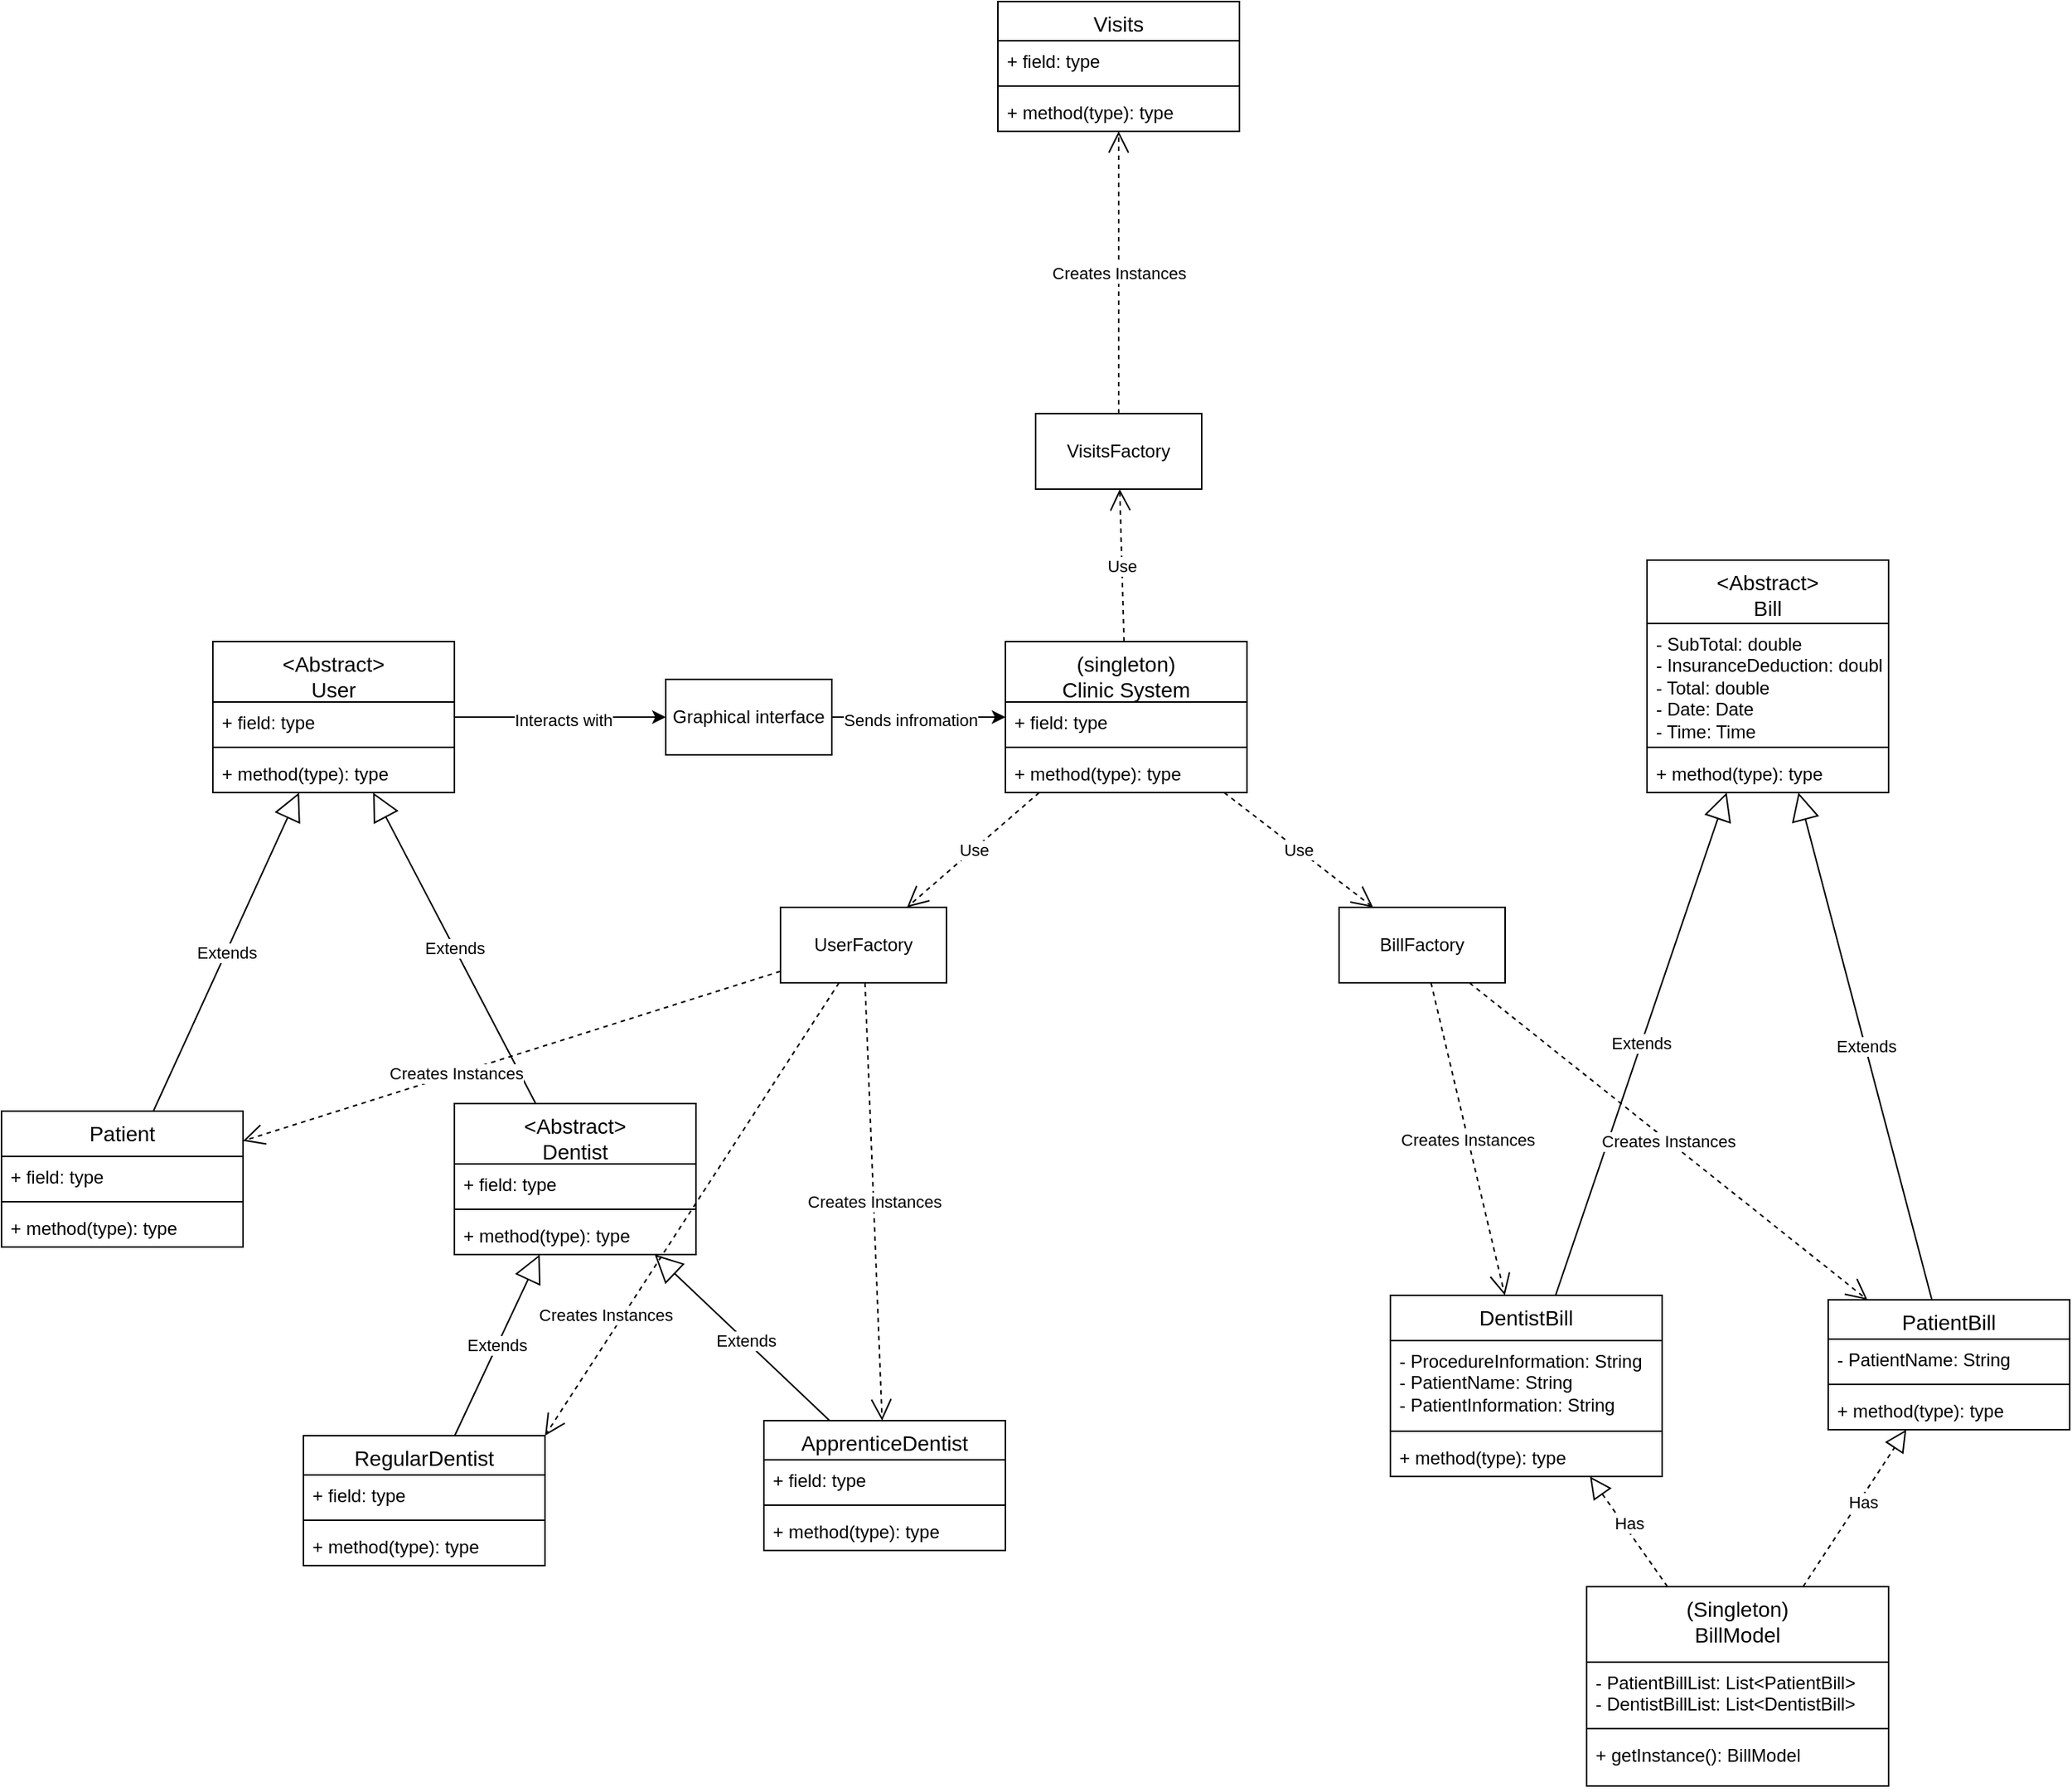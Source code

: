 <mxfile version="24.7.17">
  <diagram name="Page-1" id="8s5oLE1Z0GcfSDE4dLky">
    <mxGraphModel dx="3281" dy="2106" grid="1" gridSize="10" guides="1" tooltips="1" connect="1" arrows="1" fold="1" page="1" pageScale="1" pageWidth="850" pageHeight="1100" math="0" shadow="0">
      <root>
        <mxCell id="0" />
        <mxCell id="1" parent="0" />
        <mxCell id="pqmTklV9wrv48R-2xuU0-13" value="Extends" style="endArrow=block;endSize=16;endFill=0;html=1;rounded=0;" edge="1" parent="1" source="pqmTklV9wrv48R-2xuU0-97" target="pqmTklV9wrv48R-2xuU0-89">
          <mxGeometry width="160" relative="1" as="geometry">
            <mxPoint x="-149" y="87" as="sourcePoint" />
            <mxPoint x="-40.204" y="-102" as="targetPoint" />
          </mxGeometry>
        </mxCell>
        <mxCell id="pqmTklV9wrv48R-2xuU0-14" value="Extends" style="endArrow=block;endSize=16;endFill=0;html=1;rounded=0;" edge="1" parent="1" source="pqmTklV9wrv48R-2xuU0-93" target="pqmTklV9wrv48R-2xuU0-89">
          <mxGeometry width="160" relative="1" as="geometry">
            <mxPoint x="123.361" y="87" as="sourcePoint" />
            <mxPoint x="26.01" y="-102" as="targetPoint" />
          </mxGeometry>
        </mxCell>
        <mxCell id="pqmTklV9wrv48R-2xuU0-19" value="Extends" style="endArrow=block;endSize=16;endFill=0;html=1;rounded=0;" edge="1" parent="1" source="pqmTklV9wrv48R-2xuU0-83" target="pqmTklV9wrv48R-2xuU0-93">
          <mxGeometry width="160" relative="1" as="geometry">
            <mxPoint x="61.549" y="353" as="sourcePoint" />
            <mxPoint x="137.878" y="207" as="targetPoint" />
          </mxGeometry>
        </mxCell>
        <mxCell id="pqmTklV9wrv48R-2xuU0-20" value="Extends" style="endArrow=block;endSize=16;endFill=0;html=1;rounded=0;exitX=0.296;exitY=0.042;exitDx=0;exitDy=0;exitPerimeter=0;" edge="1" parent="1" source="pqmTklV9wrv48R-2xuU0-79" target="pqmTklV9wrv48R-2xuU0-93">
          <mxGeometry width="160" relative="1" as="geometry">
            <mxPoint x="290" y="360" as="sourcePoint" />
            <mxPoint x="199.456" y="207" as="targetPoint" />
          </mxGeometry>
        </mxCell>
        <mxCell id="pqmTklV9wrv48R-2xuU0-25" value="Extends" style="endArrow=block;endSize=16;endFill=0;html=1;rounded=0;" edge="1" parent="1">
          <mxGeometry width="160" relative="1" as="geometry">
            <mxPoint x="789.426" y="207" as="sourcePoint" />
            <mxPoint x="902.787" y="-126" as="targetPoint" />
          </mxGeometry>
        </mxCell>
        <mxCell id="pqmTklV9wrv48R-2xuU0-26" value="Extends" style="endArrow=block;endSize=16;endFill=0;html=1;rounded=0;" edge="1" parent="1" source="pqmTklV9wrv48R-2xuU0-61" target="pqmTklV9wrv48R-2xuU0-65">
          <mxGeometry width="160" relative="1" as="geometry">
            <mxPoint x="1059.355" y="211" as="sourcePoint" />
            <mxPoint x="932.613" y="-100" as="targetPoint" />
          </mxGeometry>
        </mxCell>
        <mxCell id="pqmTklV9wrv48R-2xuU0-27" value="BillFactory" style="html=1;whiteSpace=wrap;" vertex="1" parent="1">
          <mxGeometry x="646" y="-50" width="110" height="50" as="geometry" />
        </mxCell>
        <mxCell id="pqmTklV9wrv48R-2xuU0-28" value="UserFactory" style="html=1;whiteSpace=wrap;" vertex="1" parent="1">
          <mxGeometry x="276" y="-50" width="110" height="50" as="geometry" />
        </mxCell>
        <mxCell id="pqmTklV9wrv48R-2xuU0-29" value="Use" style="endArrow=open;endSize=12;dashed=1;html=1;rounded=0;" edge="1" parent="1" source="pqmTklV9wrv48R-2xuU0-73" target="pqmTklV9wrv48R-2xuU0-27">
          <mxGeometry width="160" relative="1" as="geometry">
            <mxPoint x="580" y="-107.473" as="sourcePoint" />
            <mxPoint x="484" y="40" as="targetPoint" />
          </mxGeometry>
        </mxCell>
        <mxCell id="pqmTklV9wrv48R-2xuU0-30" value="Use" style="endArrow=open;endSize=12;dashed=1;html=1;rounded=0;" edge="1" parent="1" source="pqmTklV9wrv48R-2xuU0-73" target="pqmTklV9wrv48R-2xuU0-28">
          <mxGeometry width="160" relative="1" as="geometry">
            <mxPoint x="425.985" y="-102" as="sourcePoint" />
            <mxPoint x="738" y="33" as="targetPoint" />
          </mxGeometry>
        </mxCell>
        <mxCell id="pqmTklV9wrv48R-2xuU0-31" value="VisitsFactory" style="html=1;whiteSpace=wrap;" vertex="1" parent="1">
          <mxGeometry x="445" y="-377" width="110" height="50" as="geometry" />
        </mxCell>
        <mxCell id="pqmTklV9wrv48R-2xuU0-32" value="Use" style="endArrow=open;endSize=12;dashed=1;html=1;rounded=0;" edge="1" parent="1" source="pqmTklV9wrv48R-2xuU0-73" target="pqmTklV9wrv48R-2xuU0-31">
          <mxGeometry width="160" relative="1" as="geometry">
            <mxPoint x="500" y="-222" as="sourcePoint" />
            <mxPoint x="735" y="21" as="targetPoint" />
          </mxGeometry>
        </mxCell>
        <mxCell id="pqmTklV9wrv48R-2xuU0-33" value="Creates Instances" style="endArrow=open;endSize=12;dashed=1;html=1;rounded=0;" edge="1" parent="1" source="pqmTklV9wrv48R-2xuU0-31" target="pqmTklV9wrv48R-2xuU0-69">
          <mxGeometry width="160" relative="1" as="geometry">
            <mxPoint x="571" y="-151" as="sourcePoint" />
            <mxPoint x="500" y="-542" as="targetPoint" />
          </mxGeometry>
        </mxCell>
        <mxCell id="pqmTklV9wrv48R-2xuU0-34" value="Creates Instances" style="endArrow=open;endSize=12;dashed=1;html=1;rounded=0;" edge="1" parent="1" source="pqmTklV9wrv48R-2xuU0-27" target="pqmTklV9wrv48R-2xuU0-57">
          <mxGeometry width="160" relative="1" as="geometry">
            <mxPoint x="571" y="-306" as="sourcePoint" />
            <mxPoint x="759.421" y="200" as="targetPoint" />
          </mxGeometry>
        </mxCell>
        <mxCell id="pqmTklV9wrv48R-2xuU0-35" value="Creates Instances" style="endArrow=open;endSize=12;dashed=1;html=1;rounded=0;" edge="1" parent="1" source="pqmTklV9wrv48R-2xuU0-27" target="pqmTklV9wrv48R-2xuU0-61">
          <mxGeometry width="160" relative="1" as="geometry">
            <mxPoint x="778" y="71" as="sourcePoint" />
            <mxPoint x="1005.568" y="211" as="targetPoint" />
          </mxGeometry>
        </mxCell>
        <mxCell id="pqmTklV9wrv48R-2xuU0-36" value="Creates Instances" style="endArrow=open;endSize=12;dashed=1;html=1;rounded=0;" edge="1" parent="1" source="pqmTklV9wrv48R-2xuU0-28" target="pqmTklV9wrv48R-2xuU0-97">
          <mxGeometry x="0.209" width="160" relative="1" as="geometry">
            <mxPoint x="778" y="71" as="sourcePoint" />
            <mxPoint x="-98" y="119.967" as="targetPoint" />
            <mxPoint as="offset" />
          </mxGeometry>
        </mxCell>
        <mxCell id="pqmTklV9wrv48R-2xuU0-37" value="Creates Instances" style="endArrow=open;endSize=12;dashed=1;html=1;rounded=0;entryX=1;entryY=0;entryDx=0;entryDy=0;" edge="1" parent="1" source="pqmTklV9wrv48R-2xuU0-28" target="pqmTklV9wrv48R-2xuU0-83">
          <mxGeometry x="0.503" y="-10" width="160" relative="1" as="geometry">
            <mxPoint x="354" y="71" as="sourcePoint" />
            <mxPoint x="72.959" y="353" as="targetPoint" />
            <mxPoint as="offset" />
          </mxGeometry>
        </mxCell>
        <mxCell id="pqmTklV9wrv48R-2xuU0-38" value="Creates Instances" style="endArrow=open;endSize=12;dashed=1;html=1;rounded=0;" edge="1" parent="1" source="pqmTklV9wrv48R-2xuU0-28" target="pqmTklV9wrv48R-2xuU0-79">
          <mxGeometry width="160" relative="1" as="geometry">
            <mxPoint x="395" y="71" as="sourcePoint" />
            <mxPoint x="327.548" y="353" as="targetPoint" />
          </mxGeometry>
        </mxCell>
        <mxCell id="pqmTklV9wrv48R-2xuU0-39" value="Graphical interface" style="html=1;whiteSpace=wrap;" vertex="1" parent="1">
          <mxGeometry x="200" y="-201" width="110" height="50" as="geometry" />
        </mxCell>
        <mxCell id="pqmTklV9wrv48R-2xuU0-41" value="" style="endArrow=classic;html=1;rounded=0;" edge="1" parent="1" source="pqmTklV9wrv48R-2xuU0-89" target="pqmTklV9wrv48R-2xuU0-39">
          <mxGeometry relative="1" as="geometry">
            <mxPoint x="73" y="-166.275" as="sourcePoint" />
            <mxPoint x="420" y="-200" as="targetPoint" />
          </mxGeometry>
        </mxCell>
        <mxCell id="pqmTklV9wrv48R-2xuU0-42" value="Label" style="edgeLabel;resizable=0;html=1;;align=center;verticalAlign=middle;" connectable="0" vertex="1" parent="pqmTklV9wrv48R-2xuU0-41">
          <mxGeometry relative="1" as="geometry" />
        </mxCell>
        <mxCell id="pqmTklV9wrv48R-2xuU0-43" value="Interacts with" style="edgeLabel;html=1;align=center;verticalAlign=middle;resizable=0;points=[];" vertex="1" connectable="0" parent="pqmTklV9wrv48R-2xuU0-41">
          <mxGeometry x="0.025" y="-2" relative="1" as="geometry">
            <mxPoint as="offset" />
          </mxGeometry>
        </mxCell>
        <mxCell id="pqmTklV9wrv48R-2xuU0-44" value="" style="endArrow=classic;html=1;rounded=0;" edge="1" parent="1" source="pqmTklV9wrv48R-2xuU0-39" target="pqmTklV9wrv48R-2xuU0-73">
          <mxGeometry width="50" height="50" relative="1" as="geometry">
            <mxPoint x="340" y="-170" as="sourcePoint" />
            <mxPoint x="420.0" y="-166.571" as="targetPoint" />
          </mxGeometry>
        </mxCell>
        <mxCell id="pqmTklV9wrv48R-2xuU0-45" value="Sends infromation" style="edgeLabel;html=1;align=center;verticalAlign=middle;resizable=0;points=[];" vertex="1" connectable="0" parent="pqmTklV9wrv48R-2xuU0-44">
          <mxGeometry x="-0.092" y="-2" relative="1" as="geometry">
            <mxPoint as="offset" />
          </mxGeometry>
        </mxCell>
        <mxCell id="pqmTklV9wrv48R-2xuU0-49" value="" style="endArrow=block;dashed=1;endFill=0;endSize=12;html=1;rounded=0;" edge="1" parent="1" source="pqmTklV9wrv48R-2xuU0-53" target="pqmTklV9wrv48R-2xuU0-57">
          <mxGeometry width="160" relative="1" as="geometry">
            <mxPoint x="730" y="370" as="sourcePoint" />
            <mxPoint x="814.32" y="320" as="targetPoint" />
          </mxGeometry>
        </mxCell>
        <mxCell id="pqmTklV9wrv48R-2xuU0-50" value="Has" style="edgeLabel;html=1;align=center;verticalAlign=middle;resizable=0;points=[];" vertex="1" connectable="0" parent="pqmTklV9wrv48R-2xuU0-49">
          <mxGeometry x="0.083" y="-3" relative="1" as="geometry">
            <mxPoint y="-1" as="offset" />
          </mxGeometry>
        </mxCell>
        <mxCell id="pqmTklV9wrv48R-2xuU0-51" value="" style="endArrow=block;dashed=1;endFill=0;endSize=12;html=1;rounded=0;" edge="1" parent="1" source="pqmTklV9wrv48R-2xuU0-53" target="pqmTklV9wrv48R-2xuU0-61">
          <mxGeometry width="160" relative="1" as="geometry">
            <mxPoint x="897" y="410" as="sourcePoint" />
            <mxPoint x="1029.769" y="331" as="targetPoint" />
          </mxGeometry>
        </mxCell>
        <mxCell id="pqmTklV9wrv48R-2xuU0-52" value="Has" style="edgeLabel;html=1;align=center;verticalAlign=middle;resizable=0;points=[];" vertex="1" connectable="0" parent="pqmTklV9wrv48R-2xuU0-51">
          <mxGeometry x="0.083" y="-3" relative="1" as="geometry">
            <mxPoint y="-1" as="offset" />
          </mxGeometry>
        </mxCell>
        <mxCell id="pqmTklV9wrv48R-2xuU0-53" value="&lt;div style=&quot;font-size: 14px; font-weight: 400; direction: ltr;&quot;&gt;(Singleton)&lt;/div&gt;&lt;div style=&quot;font-size: 14px; font-weight: 400; direction: ltr;&quot;&gt;BillModel&lt;/div&gt;" style="swimlane;fontStyle=1;align=center;verticalAlign=top;childLayout=stackLayout;horizontal=1;startSize=50;horizontalStack=0;resizeParent=1;resizeParentMax=0;resizeLast=0;collapsible=1;marginBottom=0;whiteSpace=wrap;html=1;" vertex="1" parent="1">
          <mxGeometry x="810" y="400" width="200" height="132" as="geometry" />
        </mxCell>
        <mxCell id="pqmTklV9wrv48R-2xuU0-54" value="&lt;span style=&quot;text-wrap: nowrap;&quot;&gt;- PatientBillList: List&amp;lt;PatientBill&amp;gt;&lt;/span&gt;&lt;div style=&quot;text-wrap: nowrap;&quot;&gt;- DentistBillList: List&amp;lt;DentistBill&amp;gt;&lt;/div&gt;" style="text;strokeColor=none;fillColor=none;align=left;verticalAlign=top;spacingLeft=4;spacingRight=4;overflow=hidden;rotatable=0;points=[[0,0.5],[1,0.5]];portConstraint=eastwest;whiteSpace=wrap;html=1;" vertex="1" parent="pqmTklV9wrv48R-2xuU0-53">
          <mxGeometry y="50" width="200" height="40" as="geometry" />
        </mxCell>
        <mxCell id="pqmTklV9wrv48R-2xuU0-55" value="" style="line;strokeWidth=1;fillColor=none;align=left;verticalAlign=middle;spacingTop=-1;spacingLeft=3;spacingRight=3;rotatable=0;labelPosition=right;points=[];portConstraint=eastwest;strokeColor=inherit;" vertex="1" parent="pqmTklV9wrv48R-2xuU0-53">
          <mxGeometry y="90" width="200" height="8" as="geometry" />
        </mxCell>
        <mxCell id="pqmTklV9wrv48R-2xuU0-56" value="+ getInstance(): BillModel" style="text;strokeColor=none;fillColor=none;align=left;verticalAlign=top;spacingLeft=4;spacingRight=4;overflow=hidden;rotatable=0;points=[[0,0.5],[1,0.5]];portConstraint=eastwest;whiteSpace=wrap;html=1;" vertex="1" parent="pqmTklV9wrv48R-2xuU0-53">
          <mxGeometry y="98" width="200" height="34" as="geometry" />
        </mxCell>
        <mxCell id="pqmTklV9wrv48R-2xuU0-57" value="&lt;div&gt;&lt;span style=&quot;font-size: 14px; font-weight: 400; background-color: initial;&quot;&gt;DentistBill&lt;/span&gt;&lt;/div&gt;" style="swimlane;fontStyle=1;align=center;verticalAlign=top;childLayout=stackLayout;horizontal=1;startSize=30;horizontalStack=0;resizeParent=1;resizeParentMax=0;resizeLast=0;collapsible=1;marginBottom=0;whiteSpace=wrap;html=1;" vertex="1" parent="1">
          <mxGeometry x="680" y="207" width="180" height="120" as="geometry" />
        </mxCell>
        <mxCell id="pqmTklV9wrv48R-2xuU0-58" value="&lt;span style=&quot;text-wrap: nowrap;&quot;&gt;- ProcedureInformation: String&lt;/span&gt;&lt;div style=&quot;text-wrap: nowrap;&quot;&gt;- PatientName: String&lt;/div&gt;&lt;div style=&quot;text-wrap: nowrap;&quot;&gt;- PatientInformation: String&lt;/div&gt;" style="text;strokeColor=none;fillColor=none;align=left;verticalAlign=top;spacingLeft=4;spacingRight=4;overflow=hidden;rotatable=0;points=[[0,0.5],[1,0.5]];portConstraint=eastwest;whiteSpace=wrap;html=1;" vertex="1" parent="pqmTklV9wrv48R-2xuU0-57">
          <mxGeometry y="30" width="180" height="56" as="geometry" />
        </mxCell>
        <mxCell id="pqmTklV9wrv48R-2xuU0-59" value="" style="line;strokeWidth=1;fillColor=none;align=left;verticalAlign=middle;spacingTop=-1;spacingLeft=3;spacingRight=3;rotatable=0;labelPosition=right;points=[];portConstraint=eastwest;strokeColor=inherit;" vertex="1" parent="pqmTklV9wrv48R-2xuU0-57">
          <mxGeometry y="86" width="180" height="8" as="geometry" />
        </mxCell>
        <mxCell id="pqmTklV9wrv48R-2xuU0-60" value="+ method(type): type" style="text;strokeColor=none;fillColor=none;align=left;verticalAlign=top;spacingLeft=4;spacingRight=4;overflow=hidden;rotatable=0;points=[[0,0.5],[1,0.5]];portConstraint=eastwest;whiteSpace=wrap;html=1;" vertex="1" parent="pqmTklV9wrv48R-2xuU0-57">
          <mxGeometry y="94" width="180" height="26" as="geometry" />
        </mxCell>
        <mxCell id="pqmTklV9wrv48R-2xuU0-61" value="&lt;span style=&quot;font-size: 14px; font-weight: 400;&quot;&gt;PatientBill&lt;/span&gt;" style="swimlane;fontStyle=1;align=center;verticalAlign=top;childLayout=stackLayout;horizontal=1;startSize=26;horizontalStack=0;resizeParent=1;resizeParentMax=0;resizeLast=0;collapsible=1;marginBottom=0;whiteSpace=wrap;html=1;" vertex="1" parent="1">
          <mxGeometry x="970" y="210" width="160" height="86" as="geometry" />
        </mxCell>
        <mxCell id="pqmTklV9wrv48R-2xuU0-62" value="&lt;span style=&quot;text-wrap: nowrap;&quot;&gt;- PatientName: String&lt;/span&gt;" style="text;strokeColor=none;fillColor=none;align=left;verticalAlign=top;spacingLeft=4;spacingRight=4;overflow=hidden;rotatable=0;points=[[0,0.5],[1,0.5]];portConstraint=eastwest;whiteSpace=wrap;html=1;" vertex="1" parent="pqmTklV9wrv48R-2xuU0-61">
          <mxGeometry y="26" width="160" height="26" as="geometry" />
        </mxCell>
        <mxCell id="pqmTklV9wrv48R-2xuU0-63" value="" style="line;strokeWidth=1;fillColor=none;align=left;verticalAlign=middle;spacingTop=-1;spacingLeft=3;spacingRight=3;rotatable=0;labelPosition=right;points=[];portConstraint=eastwest;strokeColor=inherit;" vertex="1" parent="pqmTklV9wrv48R-2xuU0-61">
          <mxGeometry y="52" width="160" height="8" as="geometry" />
        </mxCell>
        <mxCell id="pqmTklV9wrv48R-2xuU0-64" value="+ method(type): type" style="text;strokeColor=none;fillColor=none;align=left;verticalAlign=top;spacingLeft=4;spacingRight=4;overflow=hidden;rotatable=0;points=[[0,0.5],[1,0.5]];portConstraint=eastwest;whiteSpace=wrap;html=1;" vertex="1" parent="pqmTklV9wrv48R-2xuU0-61">
          <mxGeometry y="60" width="160" height="26" as="geometry" />
        </mxCell>
        <mxCell id="pqmTklV9wrv48R-2xuU0-65" value="&lt;div style=&quot;font-size: 14px; font-weight: 400; direction: ltr;&quot;&gt;&amp;lt;Abstract&amp;gt;&lt;/div&gt;&lt;div style=&quot;font-size: 14px; font-weight: 400; direction: ltr;&quot;&gt;Bill&lt;/div&gt;" style="swimlane;fontStyle=1;align=center;verticalAlign=top;childLayout=stackLayout;horizontal=1;startSize=42;horizontalStack=0;resizeParent=1;resizeParentMax=0;resizeLast=0;collapsible=1;marginBottom=0;whiteSpace=wrap;html=1;" vertex="1" parent="1">
          <mxGeometry x="850" y="-280" width="160" height="154" as="geometry" />
        </mxCell>
        <mxCell id="pqmTklV9wrv48R-2xuU0-66" value="&lt;span style=&quot;text-wrap: nowrap;&quot;&gt;- SubTotal: double&lt;/span&gt;&lt;div style=&quot;text-wrap: nowrap;&quot;&gt;- InsuranceDeduction: double&lt;/div&gt;&lt;div style=&quot;text-wrap: nowrap;&quot;&gt;- Total: double&lt;/div&gt;&lt;div style=&quot;text-wrap: nowrap;&quot;&gt;- Date: Date&lt;/div&gt;&lt;div style=&quot;text-wrap: nowrap;&quot;&gt;- Time: Time&lt;/div&gt;" style="text;strokeColor=none;fillColor=none;align=left;verticalAlign=top;spacingLeft=4;spacingRight=4;overflow=hidden;rotatable=0;points=[[0,0.5],[1,0.5]];portConstraint=eastwest;whiteSpace=wrap;html=1;" vertex="1" parent="pqmTklV9wrv48R-2xuU0-65">
          <mxGeometry y="42" width="160" height="78" as="geometry" />
        </mxCell>
        <mxCell id="pqmTklV9wrv48R-2xuU0-67" value="" style="line;strokeWidth=1;fillColor=none;align=left;verticalAlign=middle;spacingTop=-1;spacingLeft=3;spacingRight=3;rotatable=0;labelPosition=right;points=[];portConstraint=eastwest;strokeColor=inherit;" vertex="1" parent="pqmTklV9wrv48R-2xuU0-65">
          <mxGeometry y="120" width="160" height="8" as="geometry" />
        </mxCell>
        <mxCell id="pqmTklV9wrv48R-2xuU0-68" value="+ method(type): type" style="text;strokeColor=none;fillColor=none;align=left;verticalAlign=top;spacingLeft=4;spacingRight=4;overflow=hidden;rotatable=0;points=[[0,0.5],[1,0.5]];portConstraint=eastwest;whiteSpace=wrap;html=1;" vertex="1" parent="pqmTklV9wrv48R-2xuU0-65">
          <mxGeometry y="128" width="160" height="26" as="geometry" />
        </mxCell>
        <mxCell id="pqmTklV9wrv48R-2xuU0-69" value="&lt;span style=&quot;font-size: 14px; font-weight: 400;&quot;&gt;Visits&lt;/span&gt;" style="swimlane;fontStyle=1;align=center;verticalAlign=top;childLayout=stackLayout;horizontal=1;startSize=26;horizontalStack=0;resizeParent=1;resizeParentMax=0;resizeLast=0;collapsible=1;marginBottom=0;whiteSpace=wrap;html=1;" vertex="1" parent="1">
          <mxGeometry x="420" y="-650" width="160" height="86" as="geometry" />
        </mxCell>
        <mxCell id="pqmTklV9wrv48R-2xuU0-70" value="+ field: type" style="text;strokeColor=none;fillColor=none;align=left;verticalAlign=top;spacingLeft=4;spacingRight=4;overflow=hidden;rotatable=0;points=[[0,0.5],[1,0.5]];portConstraint=eastwest;whiteSpace=wrap;html=1;" vertex="1" parent="pqmTklV9wrv48R-2xuU0-69">
          <mxGeometry y="26" width="160" height="26" as="geometry" />
        </mxCell>
        <mxCell id="pqmTklV9wrv48R-2xuU0-71" value="" style="line;strokeWidth=1;fillColor=none;align=left;verticalAlign=middle;spacingTop=-1;spacingLeft=3;spacingRight=3;rotatable=0;labelPosition=right;points=[];portConstraint=eastwest;strokeColor=inherit;" vertex="1" parent="pqmTklV9wrv48R-2xuU0-69">
          <mxGeometry y="52" width="160" height="8" as="geometry" />
        </mxCell>
        <mxCell id="pqmTklV9wrv48R-2xuU0-72" value="+ method(type): type" style="text;strokeColor=none;fillColor=none;align=left;verticalAlign=top;spacingLeft=4;spacingRight=4;overflow=hidden;rotatable=0;points=[[0,0.5],[1,0.5]];portConstraint=eastwest;whiteSpace=wrap;html=1;" vertex="1" parent="pqmTklV9wrv48R-2xuU0-69">
          <mxGeometry y="60" width="160" height="26" as="geometry" />
        </mxCell>
        <mxCell id="pqmTklV9wrv48R-2xuU0-73" value="&lt;div style=&quot;font-size: 14px; font-weight: 400; direction: ltr;&quot;&gt;(singleton)&lt;span style=&quot;background-color: initial;&quot;&gt;&lt;br&gt;&lt;/span&gt;&lt;/div&gt;&lt;div style=&quot;font-size: 14px; font-weight: 400; direction: ltr;&quot;&gt;&lt;span style=&quot;background-color: initial;&quot;&gt;Clinic System&lt;/span&gt;&lt;/div&gt;" style="swimlane;fontStyle=1;align=center;verticalAlign=top;childLayout=stackLayout;horizontal=1;startSize=40;horizontalStack=0;resizeParent=1;resizeParentMax=0;resizeLast=0;collapsible=1;marginBottom=0;whiteSpace=wrap;html=1;" vertex="1" parent="1">
          <mxGeometry x="425" y="-226" width="160" height="100" as="geometry" />
        </mxCell>
        <mxCell id="pqmTklV9wrv48R-2xuU0-74" value="+ field: type" style="text;strokeColor=none;fillColor=none;align=left;verticalAlign=top;spacingLeft=4;spacingRight=4;overflow=hidden;rotatable=0;points=[[0,0.5],[1,0.5]];portConstraint=eastwest;whiteSpace=wrap;html=1;" vertex="1" parent="pqmTklV9wrv48R-2xuU0-73">
          <mxGeometry y="40" width="160" height="26" as="geometry" />
        </mxCell>
        <mxCell id="pqmTklV9wrv48R-2xuU0-75" value="" style="line;strokeWidth=1;fillColor=none;align=left;verticalAlign=middle;spacingTop=-1;spacingLeft=3;spacingRight=3;rotatable=0;labelPosition=right;points=[];portConstraint=eastwest;strokeColor=inherit;" vertex="1" parent="pqmTklV9wrv48R-2xuU0-73">
          <mxGeometry y="66" width="160" height="8" as="geometry" />
        </mxCell>
        <mxCell id="pqmTklV9wrv48R-2xuU0-76" value="+ method(type): type" style="text;strokeColor=none;fillColor=none;align=left;verticalAlign=top;spacingLeft=4;spacingRight=4;overflow=hidden;rotatable=0;points=[[0,0.5],[1,0.5]];portConstraint=eastwest;whiteSpace=wrap;html=1;" vertex="1" parent="pqmTklV9wrv48R-2xuU0-73">
          <mxGeometry y="74" width="160" height="26" as="geometry" />
        </mxCell>
        <mxCell id="pqmTklV9wrv48R-2xuU0-79" value="&lt;span style=&quot;font-size: 14px; font-weight: 400;&quot;&gt;ApprenticeDentist&lt;/span&gt;" style="swimlane;fontStyle=1;align=center;verticalAlign=top;childLayout=stackLayout;horizontal=1;startSize=26;horizontalStack=0;resizeParent=1;resizeParentMax=0;resizeLast=0;collapsible=1;marginBottom=0;whiteSpace=wrap;html=1;" vertex="1" parent="1">
          <mxGeometry x="265" y="290" width="160" height="86" as="geometry" />
        </mxCell>
        <mxCell id="pqmTklV9wrv48R-2xuU0-80" value="+ field: type" style="text;strokeColor=none;fillColor=none;align=left;verticalAlign=top;spacingLeft=4;spacingRight=4;overflow=hidden;rotatable=0;points=[[0,0.5],[1,0.5]];portConstraint=eastwest;whiteSpace=wrap;html=1;" vertex="1" parent="pqmTklV9wrv48R-2xuU0-79">
          <mxGeometry y="26" width="160" height="26" as="geometry" />
        </mxCell>
        <mxCell id="pqmTklV9wrv48R-2xuU0-81" value="" style="line;strokeWidth=1;fillColor=none;align=left;verticalAlign=middle;spacingTop=-1;spacingLeft=3;spacingRight=3;rotatable=0;labelPosition=right;points=[];portConstraint=eastwest;strokeColor=inherit;" vertex="1" parent="pqmTklV9wrv48R-2xuU0-79">
          <mxGeometry y="52" width="160" height="8" as="geometry" />
        </mxCell>
        <mxCell id="pqmTklV9wrv48R-2xuU0-82" value="+ method(type): type" style="text;strokeColor=none;fillColor=none;align=left;verticalAlign=top;spacingLeft=4;spacingRight=4;overflow=hidden;rotatable=0;points=[[0,0.5],[1,0.5]];portConstraint=eastwest;whiteSpace=wrap;html=1;" vertex="1" parent="pqmTklV9wrv48R-2xuU0-79">
          <mxGeometry y="60" width="160" height="26" as="geometry" />
        </mxCell>
        <mxCell id="pqmTklV9wrv48R-2xuU0-83" value="&lt;span style=&quot;font-size: 14px; font-weight: 400;&quot;&gt;RegularDentist&lt;/span&gt;" style="swimlane;fontStyle=1;align=center;verticalAlign=top;childLayout=stackLayout;horizontal=1;startSize=26;horizontalStack=0;resizeParent=1;resizeParentMax=0;resizeLast=0;collapsible=1;marginBottom=0;whiteSpace=wrap;html=1;" vertex="1" parent="1">
          <mxGeometry x="-40" y="300" width="160" height="86" as="geometry" />
        </mxCell>
        <mxCell id="pqmTklV9wrv48R-2xuU0-84" value="+ field: type" style="text;strokeColor=none;fillColor=none;align=left;verticalAlign=top;spacingLeft=4;spacingRight=4;overflow=hidden;rotatable=0;points=[[0,0.5],[1,0.5]];portConstraint=eastwest;whiteSpace=wrap;html=1;" vertex="1" parent="pqmTklV9wrv48R-2xuU0-83">
          <mxGeometry y="26" width="160" height="26" as="geometry" />
        </mxCell>
        <mxCell id="pqmTklV9wrv48R-2xuU0-85" value="" style="line;strokeWidth=1;fillColor=none;align=left;verticalAlign=middle;spacingTop=-1;spacingLeft=3;spacingRight=3;rotatable=0;labelPosition=right;points=[];portConstraint=eastwest;strokeColor=inherit;" vertex="1" parent="pqmTklV9wrv48R-2xuU0-83">
          <mxGeometry y="52" width="160" height="8" as="geometry" />
        </mxCell>
        <mxCell id="pqmTklV9wrv48R-2xuU0-86" value="+ method(type): type" style="text;strokeColor=none;fillColor=none;align=left;verticalAlign=top;spacingLeft=4;spacingRight=4;overflow=hidden;rotatable=0;points=[[0,0.5],[1,0.5]];portConstraint=eastwest;whiteSpace=wrap;html=1;" vertex="1" parent="pqmTklV9wrv48R-2xuU0-83">
          <mxGeometry y="60" width="160" height="26" as="geometry" />
        </mxCell>
        <mxCell id="pqmTklV9wrv48R-2xuU0-89" value="&lt;div style=&quot;font-size: 14px; font-weight: 400; direction: ltr;&quot;&gt;&amp;lt;Abstract&amp;gt;&lt;br&gt;&lt;/div&gt;&lt;div style=&quot;font-size: 14px; font-weight: 400; direction: ltr;&quot;&gt;User&lt;/div&gt;" style="swimlane;fontStyle=1;align=center;verticalAlign=top;childLayout=stackLayout;horizontal=1;startSize=40;horizontalStack=0;resizeParent=1;resizeParentMax=0;resizeLast=0;collapsible=1;marginBottom=0;whiteSpace=wrap;html=1;" vertex="1" parent="1">
          <mxGeometry x="-100" y="-226" width="160" height="100" as="geometry" />
        </mxCell>
        <mxCell id="pqmTklV9wrv48R-2xuU0-90" value="+ field: type" style="text;strokeColor=none;fillColor=none;align=left;verticalAlign=top;spacingLeft=4;spacingRight=4;overflow=hidden;rotatable=0;points=[[0,0.5],[1,0.5]];portConstraint=eastwest;whiteSpace=wrap;html=1;" vertex="1" parent="pqmTklV9wrv48R-2xuU0-89">
          <mxGeometry y="40" width="160" height="26" as="geometry" />
        </mxCell>
        <mxCell id="pqmTklV9wrv48R-2xuU0-91" value="" style="line;strokeWidth=1;fillColor=none;align=left;verticalAlign=middle;spacingTop=-1;spacingLeft=3;spacingRight=3;rotatable=0;labelPosition=right;points=[];portConstraint=eastwest;strokeColor=inherit;" vertex="1" parent="pqmTklV9wrv48R-2xuU0-89">
          <mxGeometry y="66" width="160" height="8" as="geometry" />
        </mxCell>
        <mxCell id="pqmTklV9wrv48R-2xuU0-92" value="+ method(type): type" style="text;strokeColor=none;fillColor=none;align=left;verticalAlign=top;spacingLeft=4;spacingRight=4;overflow=hidden;rotatable=0;points=[[0,0.5],[1,0.5]];portConstraint=eastwest;whiteSpace=wrap;html=1;" vertex="1" parent="pqmTklV9wrv48R-2xuU0-89">
          <mxGeometry y="74" width="160" height="26" as="geometry" />
        </mxCell>
        <mxCell id="pqmTklV9wrv48R-2xuU0-93" value="&lt;div style=&quot;font-size: 14px; font-weight: 400; direction: ltr;&quot;&gt;&amp;lt;Abstract&amp;gt;&lt;/div&gt;&lt;div style=&quot;font-size: 14px; font-weight: 400; direction: ltr;&quot;&gt;Dentist&lt;/div&gt;" style="swimlane;fontStyle=1;align=center;verticalAlign=top;childLayout=stackLayout;horizontal=1;startSize=40;horizontalStack=0;resizeParent=1;resizeParentMax=0;resizeLast=0;collapsible=1;marginBottom=0;whiteSpace=wrap;html=1;" vertex="1" parent="1">
          <mxGeometry x="60" y="80" width="160" height="100" as="geometry" />
        </mxCell>
        <mxCell id="pqmTklV9wrv48R-2xuU0-94" value="+ field: type" style="text;strokeColor=none;fillColor=none;align=left;verticalAlign=top;spacingLeft=4;spacingRight=4;overflow=hidden;rotatable=0;points=[[0,0.5],[1,0.5]];portConstraint=eastwest;whiteSpace=wrap;html=1;" vertex="1" parent="pqmTklV9wrv48R-2xuU0-93">
          <mxGeometry y="40" width="160" height="26" as="geometry" />
        </mxCell>
        <mxCell id="pqmTklV9wrv48R-2xuU0-95" value="" style="line;strokeWidth=1;fillColor=none;align=left;verticalAlign=middle;spacingTop=-1;spacingLeft=3;spacingRight=3;rotatable=0;labelPosition=right;points=[];portConstraint=eastwest;strokeColor=inherit;" vertex="1" parent="pqmTklV9wrv48R-2xuU0-93">
          <mxGeometry y="66" width="160" height="8" as="geometry" />
        </mxCell>
        <mxCell id="pqmTklV9wrv48R-2xuU0-96" value="+ method(type): type" style="text;strokeColor=none;fillColor=none;align=left;verticalAlign=top;spacingLeft=4;spacingRight=4;overflow=hidden;rotatable=0;points=[[0,0.5],[1,0.5]];portConstraint=eastwest;whiteSpace=wrap;html=1;" vertex="1" parent="pqmTklV9wrv48R-2xuU0-93">
          <mxGeometry y="74" width="160" height="26" as="geometry" />
        </mxCell>
        <mxCell id="pqmTklV9wrv48R-2xuU0-97" value="&lt;div style=&quot;font-size: 14px; font-weight: 400; direction: ltr;&quot;&gt;Patient&lt;br&gt;&lt;/div&gt;" style="swimlane;fontStyle=1;align=center;verticalAlign=top;childLayout=stackLayout;horizontal=1;startSize=30;horizontalStack=0;resizeParent=1;resizeParentMax=0;resizeLast=0;collapsible=1;marginBottom=0;whiteSpace=wrap;html=1;" vertex="1" parent="1">
          <mxGeometry x="-240" y="85" width="160" height="90" as="geometry" />
        </mxCell>
        <mxCell id="pqmTklV9wrv48R-2xuU0-98" value="+ field: type" style="text;strokeColor=none;fillColor=none;align=left;verticalAlign=top;spacingLeft=4;spacingRight=4;overflow=hidden;rotatable=0;points=[[0,0.5],[1,0.5]];portConstraint=eastwest;whiteSpace=wrap;html=1;" vertex="1" parent="pqmTklV9wrv48R-2xuU0-97">
          <mxGeometry y="30" width="160" height="26" as="geometry" />
        </mxCell>
        <mxCell id="pqmTklV9wrv48R-2xuU0-99" value="" style="line;strokeWidth=1;fillColor=none;align=left;verticalAlign=middle;spacingTop=-1;spacingLeft=3;spacingRight=3;rotatable=0;labelPosition=right;points=[];portConstraint=eastwest;strokeColor=inherit;" vertex="1" parent="pqmTklV9wrv48R-2xuU0-97">
          <mxGeometry y="56" width="160" height="8" as="geometry" />
        </mxCell>
        <mxCell id="pqmTklV9wrv48R-2xuU0-100" value="+ method(type): type" style="text;strokeColor=none;fillColor=none;align=left;verticalAlign=top;spacingLeft=4;spacingRight=4;overflow=hidden;rotatable=0;points=[[0,0.5],[1,0.5]];portConstraint=eastwest;whiteSpace=wrap;html=1;" vertex="1" parent="pqmTklV9wrv48R-2xuU0-97">
          <mxGeometry y="64" width="160" height="26" as="geometry" />
        </mxCell>
      </root>
    </mxGraphModel>
  </diagram>
</mxfile>
